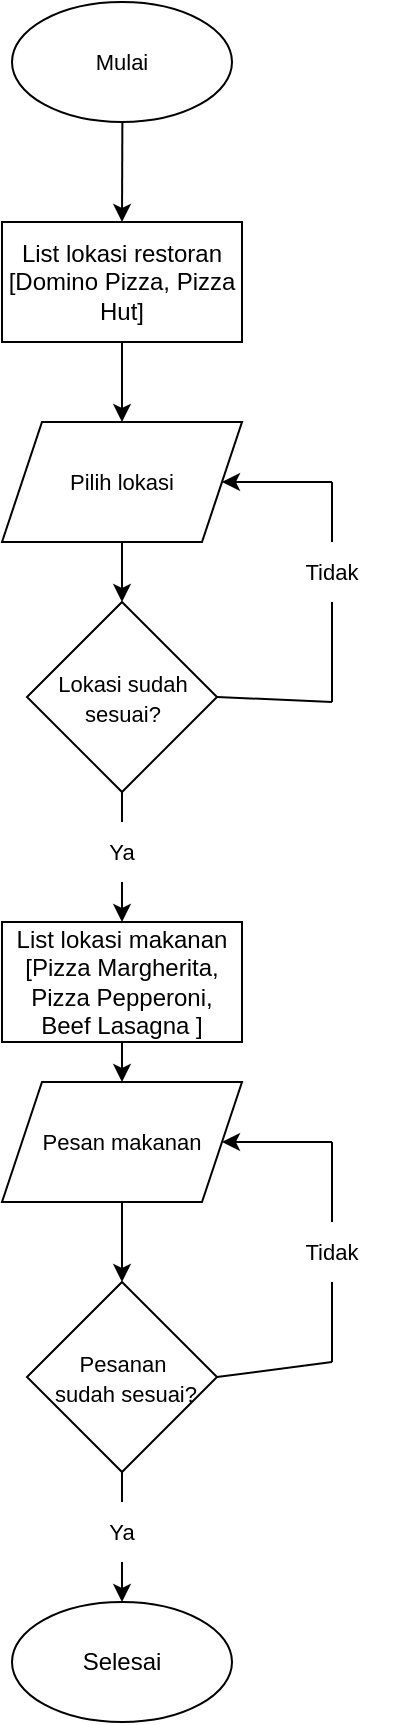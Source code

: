 <mxfile>
    <diagram id="vW45chzICbmJtluC9xyu" name="Page-1">
        <mxGraphModel dx="714" dy="1561" grid="1" gridSize="10" guides="1" tooltips="1" connect="1" arrows="1" fold="1" page="1" pageScale="1" pageWidth="850" pageHeight="1100" math="0" shadow="0">
            <root>
                <mxCell id="0"/>
                <mxCell id="1" parent="0"/>
                <mxCell id="39" value="" style="edgeStyle=none;html=1;" edge="1" parent="1" source="2" target="38">
                    <mxGeometry relative="1" as="geometry"/>
                </mxCell>
                <mxCell id="2" value="&lt;font style=&quot;font-size: 11px&quot;&gt;Mulai&lt;/font&gt;" style="ellipse;whiteSpace=wrap;html=1;" parent="1" vertex="1">
                    <mxGeometry x="220" y="-90" width="110" height="60" as="geometry"/>
                </mxCell>
                <mxCell id="3" value="Selesai" style="ellipse;whiteSpace=wrap;html=1;" parent="1" vertex="1">
                    <mxGeometry x="220" y="710" width="110" height="60" as="geometry"/>
                </mxCell>
                <mxCell id="11" value="" style="edgeStyle=none;html=1;" parent="1" source="4" target="5" edge="1">
                    <mxGeometry relative="1" as="geometry"/>
                </mxCell>
                <mxCell id="4" value="&lt;font style=&quot;font-size: 11px&quot;&gt;Pilih lokasi&lt;/font&gt;" style="shape=parallelogram;perimeter=parallelogramPerimeter;whiteSpace=wrap;html=1;fixedSize=1;" parent="1" vertex="1">
                    <mxGeometry x="215" y="120" width="120" height="60" as="geometry"/>
                </mxCell>
                <mxCell id="5" value="&lt;font style=&quot;font-size: 11px&quot;&gt;Lokasi sudah sesuai?&lt;/font&gt;" style="rhombus;whiteSpace=wrap;html=1;" parent="1" vertex="1">
                    <mxGeometry x="227.5" y="210" width="95" height="95" as="geometry"/>
                </mxCell>
                <mxCell id="15" value="" style="endArrow=none;html=1;exitX=1;exitY=0.5;exitDx=0;exitDy=0;" parent="1" source="5" edge="1">
                    <mxGeometry width="50" height="50" relative="1" as="geometry">
                        <mxPoint x="340" y="210" as="sourcePoint"/>
                        <mxPoint x="380" y="260" as="targetPoint"/>
                    </mxGeometry>
                </mxCell>
                <mxCell id="16" value="" style="endArrow=none;html=1;startArrow=none;" parent="1" source="18" edge="1">
                    <mxGeometry width="50" height="50" relative="1" as="geometry">
                        <mxPoint x="380" y="230" as="sourcePoint"/>
                        <mxPoint x="380" y="150" as="targetPoint"/>
                    </mxGeometry>
                </mxCell>
                <mxCell id="17" value="" style="endArrow=classic;html=1;entryX=1;entryY=0.5;entryDx=0;entryDy=0;" parent="1" target="4" edge="1">
                    <mxGeometry width="50" height="50" relative="1" as="geometry">
                        <mxPoint x="380" y="150" as="sourcePoint"/>
                        <mxPoint x="390" y="160" as="targetPoint"/>
                    </mxGeometry>
                </mxCell>
                <mxCell id="18" value="&lt;font style=&quot;font-size: 11px&quot;&gt;Tidak&lt;/font&gt;" style="text;html=1;strokeColor=none;fillColor=none;align=center;verticalAlign=middle;whiteSpace=wrap;rounded=0;" parent="1" vertex="1">
                    <mxGeometry x="350" y="180" width="60" height="30" as="geometry"/>
                </mxCell>
                <mxCell id="20" value="" style="endArrow=none;html=1;" parent="1" target="18" edge="1">
                    <mxGeometry width="50" height="50" relative="1" as="geometry">
                        <mxPoint x="380" y="260" as="sourcePoint"/>
                        <mxPoint x="380" y="130" as="targetPoint"/>
                    </mxGeometry>
                </mxCell>
                <mxCell id="27" value="" style="edgeStyle=none;html=1;exitX=0.5;exitY=1;exitDx=0;exitDy=0;" parent="1" source="41" target="26" edge="1">
                    <mxGeometry relative="1" as="geometry">
                        <mxPoint x="275" y="400" as="sourcePoint"/>
                    </mxGeometry>
                </mxCell>
                <mxCell id="42" value="" style="edgeStyle=none;html=1;" edge="1" parent="1" source="19" target="41">
                    <mxGeometry relative="1" as="geometry"/>
                </mxCell>
                <mxCell id="19" value="&lt;font style=&quot;font-size: 11px&quot;&gt;Ya&lt;/font&gt;" style="text;html=1;strokeColor=none;fillColor=none;align=center;verticalAlign=middle;whiteSpace=wrap;rounded=0;" parent="1" vertex="1">
                    <mxGeometry x="245" y="320" width="60" height="30" as="geometry"/>
                </mxCell>
                <mxCell id="21" value="" style="edgeStyle=none;html=1;entryX=0.5;entryY=0;entryDx=0;entryDy=0;endArrow=none;" parent="1" source="5" target="19" edge="1">
                    <mxGeometry relative="1" as="geometry">
                        <mxPoint x="275" y="270" as="sourcePoint"/>
                        <mxPoint x="275" y="390" as="targetPoint"/>
                    </mxGeometry>
                </mxCell>
                <mxCell id="29" value="" style="edgeStyle=none;html=1;" parent="1" source="26" target="28" edge="1">
                    <mxGeometry relative="1" as="geometry"/>
                </mxCell>
                <mxCell id="26" value="&lt;font style=&quot;font-size: 11px&quot;&gt;Pesan makanan&lt;/font&gt;" style="shape=parallelogram;perimeter=parallelogramPerimeter;whiteSpace=wrap;html=1;fixedSize=1;" parent="1" vertex="1">
                    <mxGeometry x="215" y="450" width="120" height="60" as="geometry"/>
                </mxCell>
                <mxCell id="35" value="" style="edgeStyle=none;html=1;fontSize=11;startArrow=none;" parent="1" source="36" target="3" edge="1">
                    <mxGeometry relative="1" as="geometry"/>
                </mxCell>
                <mxCell id="28" value="&lt;font style=&quot;font-size: 11px&quot;&gt;Pesanan&lt;br&gt;&amp;nbsp;sudah sesuai?&lt;/font&gt;" style="rhombus;whiteSpace=wrap;html=1;" parent="1" vertex="1">
                    <mxGeometry x="227.5" y="550" width="95" height="95" as="geometry"/>
                </mxCell>
                <mxCell id="30" value="" style="endArrow=none;html=1;exitX=1;exitY=0.5;exitDx=0;exitDy=0;" parent="1" source="28" edge="1">
                    <mxGeometry width="50" height="50" relative="1" as="geometry">
                        <mxPoint x="322.5" y="587.5" as="sourcePoint"/>
                        <mxPoint x="380.0" y="590.0" as="targetPoint"/>
                    </mxGeometry>
                </mxCell>
                <mxCell id="31" value="" style="endArrow=none;html=1;startArrow=none;" parent="1" source="33" edge="1">
                    <mxGeometry width="50" height="50" relative="1" as="geometry">
                        <mxPoint x="380" y="560" as="sourcePoint"/>
                        <mxPoint x="380.0" y="480" as="targetPoint"/>
                    </mxGeometry>
                </mxCell>
                <mxCell id="32" value="" style="endArrow=classic;html=1;entryX=1;entryY=0.5;entryDx=0;entryDy=0;" parent="1" edge="1">
                    <mxGeometry width="50" height="50" relative="1" as="geometry">
                        <mxPoint x="380.0" y="480" as="sourcePoint"/>
                        <mxPoint x="325.0" y="480" as="targetPoint"/>
                    </mxGeometry>
                </mxCell>
                <mxCell id="33" value="&lt;font style=&quot;font-size: 11px&quot;&gt;Tidak&lt;/font&gt;" style="text;html=1;strokeColor=none;fillColor=none;align=center;verticalAlign=middle;whiteSpace=wrap;rounded=0;" parent="1" vertex="1">
                    <mxGeometry x="350" y="520" width="60" height="30" as="geometry"/>
                </mxCell>
                <mxCell id="34" value="" style="endArrow=none;html=1;" parent="1" target="33" edge="1">
                    <mxGeometry width="50" height="50" relative="1" as="geometry">
                        <mxPoint x="380.0" y="590.0" as="sourcePoint"/>
                        <mxPoint x="380" y="460" as="targetPoint"/>
                    </mxGeometry>
                </mxCell>
                <mxCell id="36" value="&lt;font style=&quot;font-size: 11px&quot;&gt;Ya&lt;/font&gt;" style="text;html=1;strokeColor=none;fillColor=none;align=center;verticalAlign=middle;whiteSpace=wrap;rounded=0;" parent="1" vertex="1">
                    <mxGeometry x="245" y="660" width="60" height="30" as="geometry"/>
                </mxCell>
                <mxCell id="37" value="" style="edgeStyle=none;html=1;fontSize=11;endArrow=none;" parent="1" source="28" target="36" edge="1">
                    <mxGeometry relative="1" as="geometry">
                        <mxPoint x="275.0" y="645.0" as="sourcePoint"/>
                        <mxPoint x="275.0" y="710.0" as="targetPoint"/>
                    </mxGeometry>
                </mxCell>
                <mxCell id="40" value="" style="edgeStyle=none;html=1;" edge="1" parent="1" source="38" target="4">
                    <mxGeometry relative="1" as="geometry"/>
                </mxCell>
                <mxCell id="38" value="List lokasi restoran&lt;br&gt;[Domino Pizza, Pizza Hut]" style="rounded=0;whiteSpace=wrap;html=1;" vertex="1" parent="1">
                    <mxGeometry x="215" y="20" width="120" height="60" as="geometry"/>
                </mxCell>
                <mxCell id="41" value="List lokasi makanan&lt;br&gt;[Pizza Margherita, Pizza Pepperoni, Beef Lasagna ]" style="rounded=0;whiteSpace=wrap;html=1;" vertex="1" parent="1">
                    <mxGeometry x="215" y="370" width="120" height="60" as="geometry"/>
                </mxCell>
            </root>
        </mxGraphModel>
    </diagram>
</mxfile>